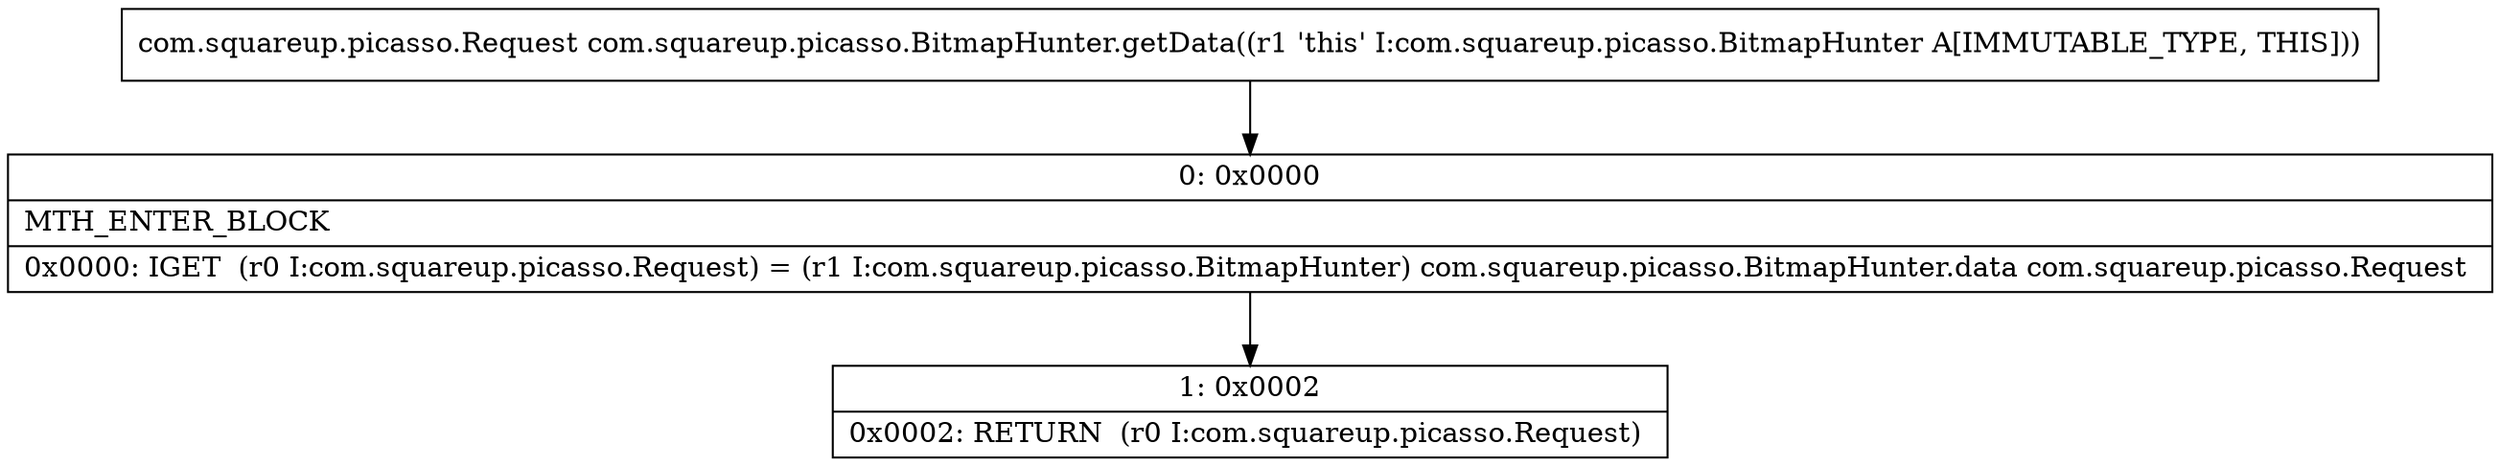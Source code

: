 digraph "CFG forcom.squareup.picasso.BitmapHunter.getData()Lcom\/squareup\/picasso\/Request;" {
Node_0 [shape=record,label="{0\:\ 0x0000|MTH_ENTER_BLOCK\l|0x0000: IGET  (r0 I:com.squareup.picasso.Request) = (r1 I:com.squareup.picasso.BitmapHunter) com.squareup.picasso.BitmapHunter.data com.squareup.picasso.Request \l}"];
Node_1 [shape=record,label="{1\:\ 0x0002|0x0002: RETURN  (r0 I:com.squareup.picasso.Request) \l}"];
MethodNode[shape=record,label="{com.squareup.picasso.Request com.squareup.picasso.BitmapHunter.getData((r1 'this' I:com.squareup.picasso.BitmapHunter A[IMMUTABLE_TYPE, THIS])) }"];
MethodNode -> Node_0;
Node_0 -> Node_1;
}

